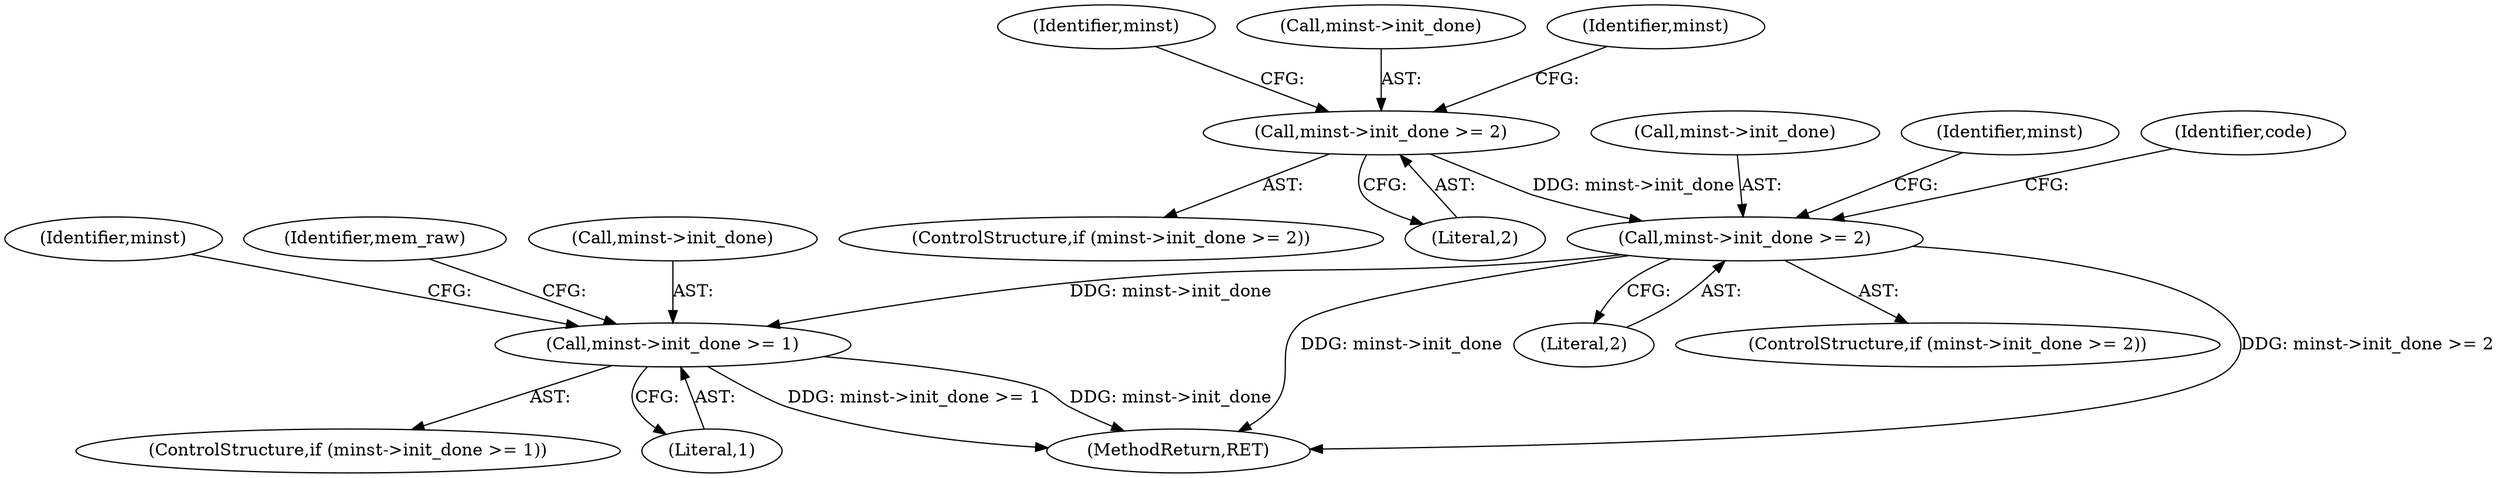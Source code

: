 digraph "0_ghostscript_241d91112771a6104de10b3948c3f350d6690c1d@pointer" {
"1000153" [label="(Call,minst->init_done >= 2)"];
"1000138" [label="(Call,minst->init_done >= 2)"];
"1000396" [label="(Call,minst->init_done >= 1)"];
"1000445" [label="(Identifier,minst)"];
"1000137" [label="(ControlStructure,if (minst->init_done >= 2))"];
"1000152" [label="(ControlStructure,if (minst->init_done >= 2))"];
"1000404" [label="(Identifier,mem_raw)"];
"1000142" [label="(Literal,2)"];
"1000155" [label="(Identifier,minst)"];
"1000139" [label="(Call,minst->init_done)"];
"1000564" [label="(MethodReturn,RET)"];
"1000154" [label="(Call,minst->init_done)"];
"1000397" [label="(Call,minst->init_done)"];
"1000395" [label="(ControlStructure,if (minst->init_done >= 1))"];
"1000138" [label="(Call,minst->init_done >= 2)"];
"1000400" [label="(Literal,1)"];
"1000373" [label="(Identifier,minst)"];
"1000396" [label="(Call,minst->init_done >= 1)"];
"1000161" [label="(Identifier,code)"];
"1000145" [label="(Identifier,minst)"];
"1000153" [label="(Call,minst->init_done >= 2)"];
"1000157" [label="(Literal,2)"];
"1000153" -> "1000152"  [label="AST: "];
"1000153" -> "1000157"  [label="CFG: "];
"1000154" -> "1000153"  [label="AST: "];
"1000157" -> "1000153"  [label="AST: "];
"1000161" -> "1000153"  [label="CFG: "];
"1000373" -> "1000153"  [label="CFG: "];
"1000153" -> "1000564"  [label="DDG: minst->init_done >= 2"];
"1000153" -> "1000564"  [label="DDG: minst->init_done"];
"1000138" -> "1000153"  [label="DDG: minst->init_done"];
"1000153" -> "1000396"  [label="DDG: minst->init_done"];
"1000138" -> "1000137"  [label="AST: "];
"1000138" -> "1000142"  [label="CFG: "];
"1000139" -> "1000138"  [label="AST: "];
"1000142" -> "1000138"  [label="AST: "];
"1000145" -> "1000138"  [label="CFG: "];
"1000155" -> "1000138"  [label="CFG: "];
"1000396" -> "1000395"  [label="AST: "];
"1000396" -> "1000400"  [label="CFG: "];
"1000397" -> "1000396"  [label="AST: "];
"1000400" -> "1000396"  [label="AST: "];
"1000404" -> "1000396"  [label="CFG: "];
"1000445" -> "1000396"  [label="CFG: "];
"1000396" -> "1000564"  [label="DDG: minst->init_done >= 1"];
"1000396" -> "1000564"  [label="DDG: minst->init_done"];
}
